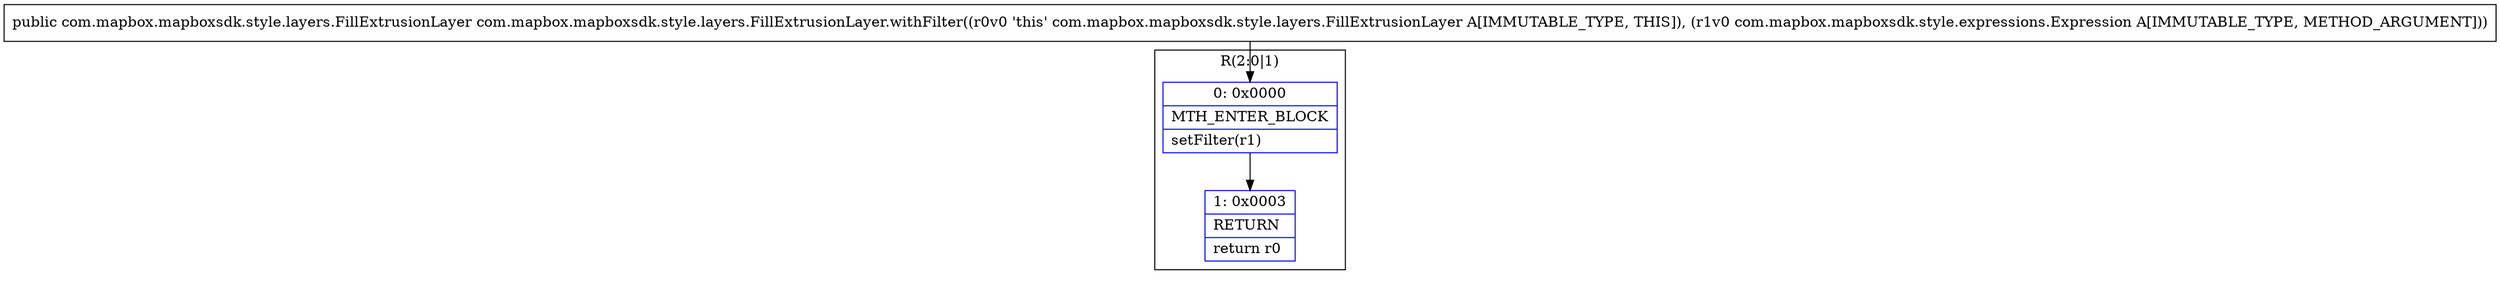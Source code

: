 digraph "CFG forcom.mapbox.mapboxsdk.style.layers.FillExtrusionLayer.withFilter(Lcom\/mapbox\/mapboxsdk\/style\/expressions\/Expression;)Lcom\/mapbox\/mapboxsdk\/style\/layers\/FillExtrusionLayer;" {
subgraph cluster_Region_438196906 {
label = "R(2:0|1)";
node [shape=record,color=blue];
Node_0 [shape=record,label="{0\:\ 0x0000|MTH_ENTER_BLOCK\l|setFilter(r1)\l}"];
Node_1 [shape=record,label="{1\:\ 0x0003|RETURN\l|return r0\l}"];
}
MethodNode[shape=record,label="{public com.mapbox.mapboxsdk.style.layers.FillExtrusionLayer com.mapbox.mapboxsdk.style.layers.FillExtrusionLayer.withFilter((r0v0 'this' com.mapbox.mapboxsdk.style.layers.FillExtrusionLayer A[IMMUTABLE_TYPE, THIS]), (r1v0 com.mapbox.mapboxsdk.style.expressions.Expression A[IMMUTABLE_TYPE, METHOD_ARGUMENT])) }"];
MethodNode -> Node_0;
Node_0 -> Node_1;
}


